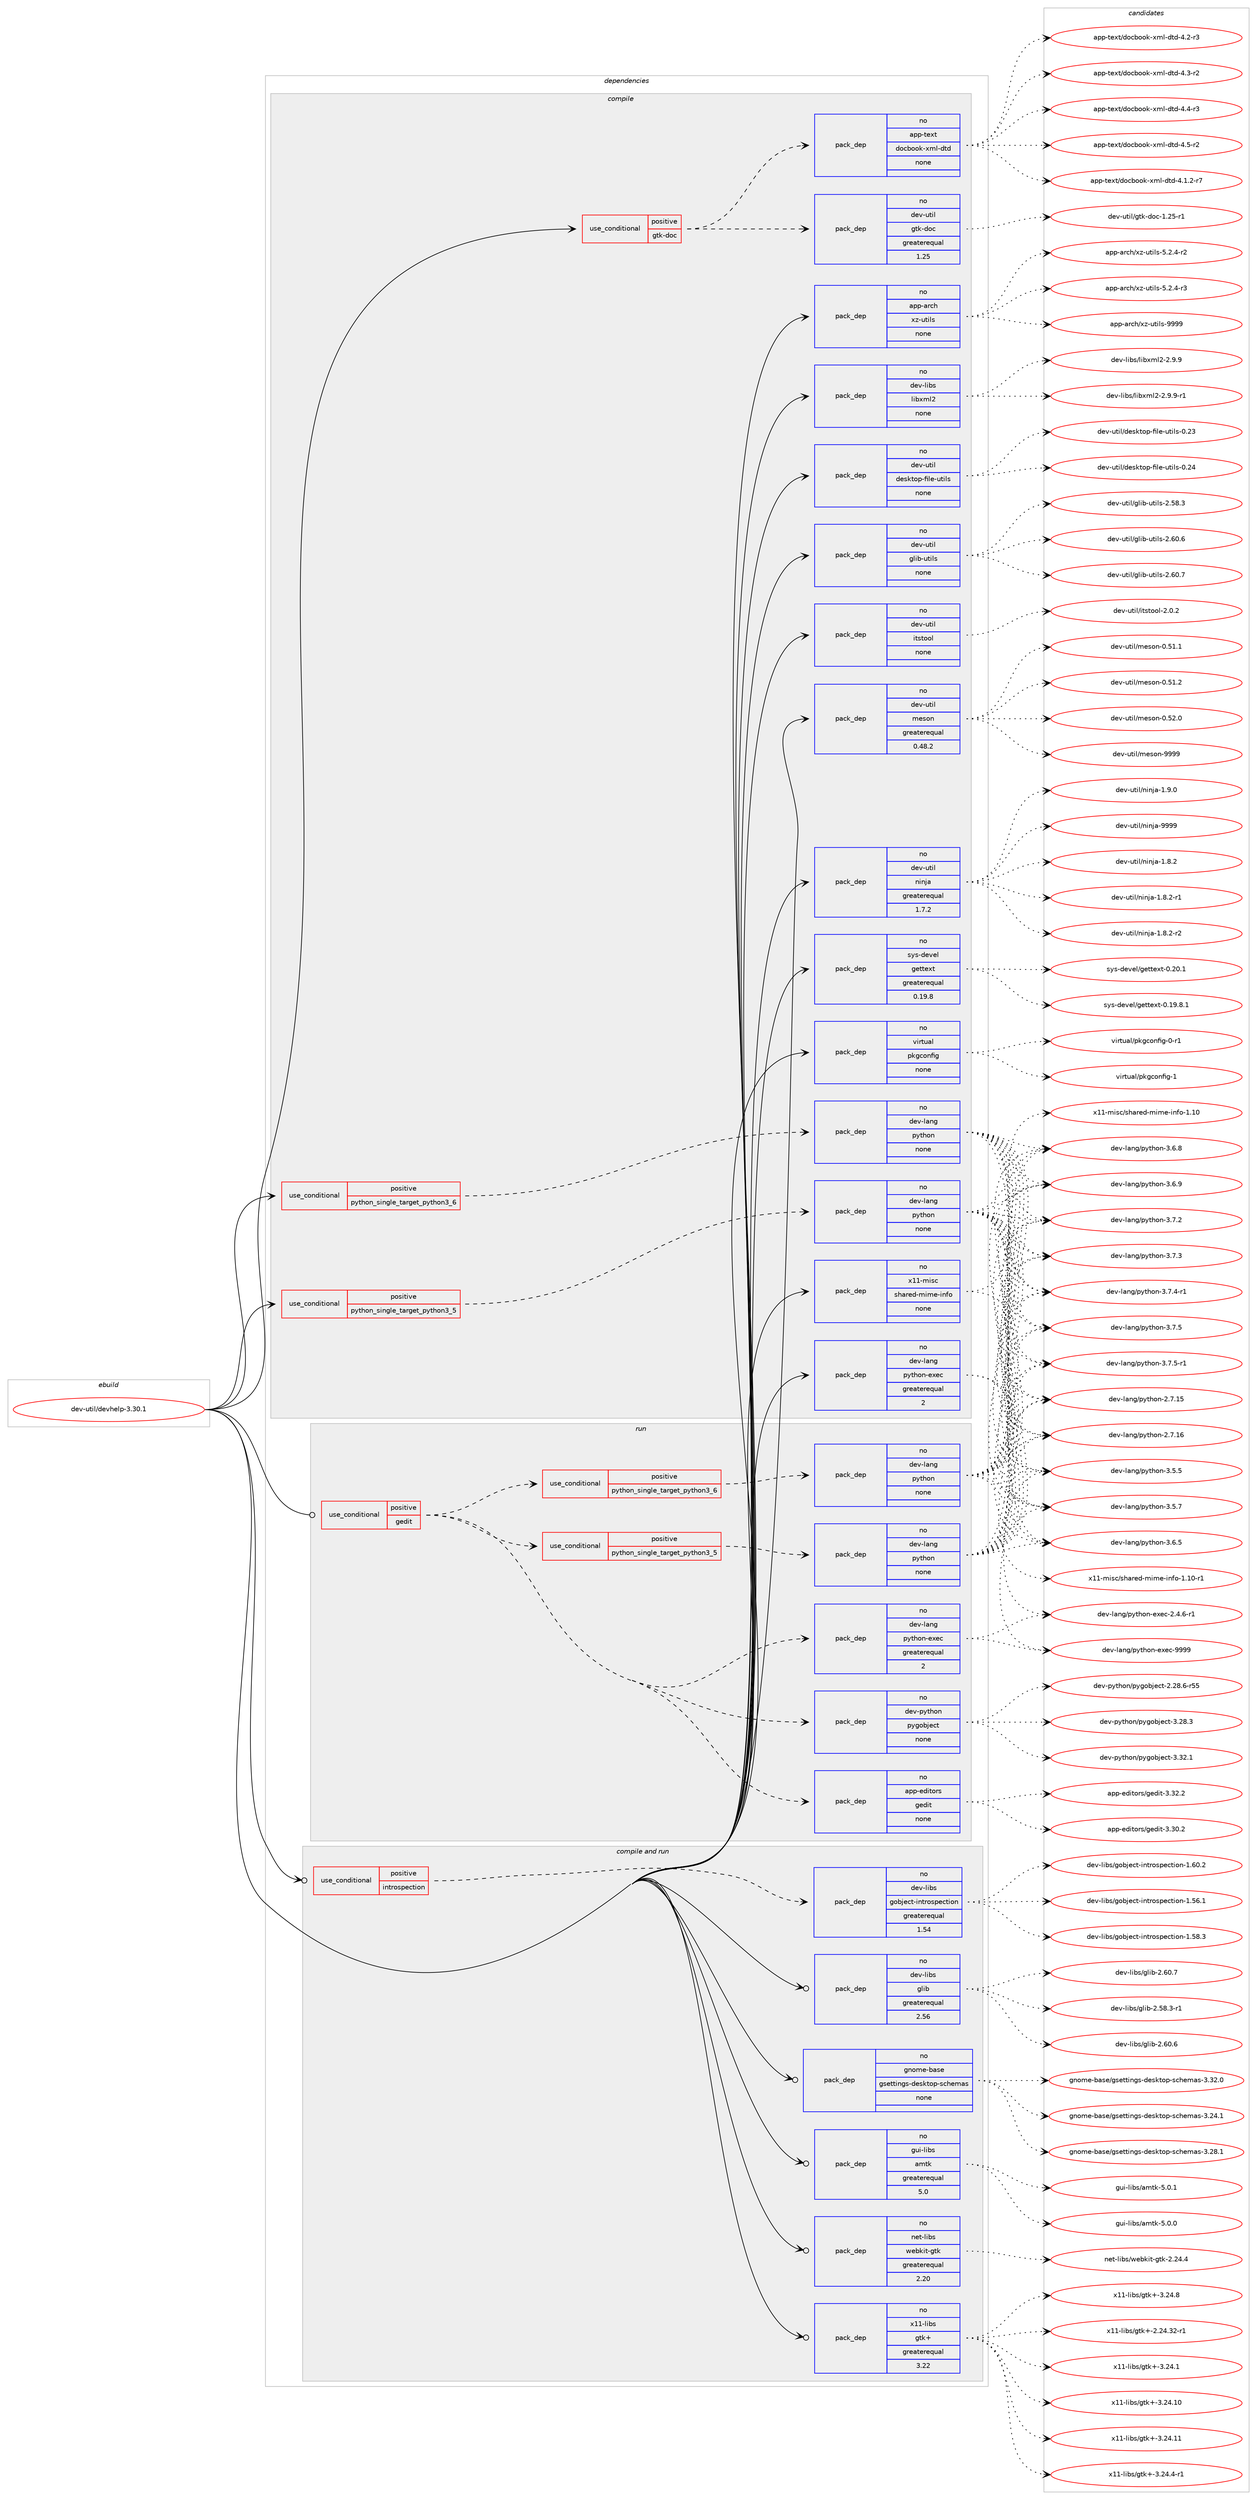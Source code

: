 digraph prolog {

# *************
# Graph options
# *************

newrank=true;
concentrate=true;
compound=true;
graph [rankdir=LR,fontname=Helvetica,fontsize=10,ranksep=1.5];#, ranksep=2.5, nodesep=0.2];
edge  [arrowhead=vee];
node  [fontname=Helvetica,fontsize=10];

# **********
# The ebuild
# **********

subgraph cluster_leftcol {
color=gray;
rank=same;
label=<<i>ebuild</i>>;
id [label="dev-util/devhelp-3.30.1", color=red, width=4, href="../dev-util/devhelp-3.30.1.svg"];
}

# ****************
# The dependencies
# ****************

subgraph cluster_midcol {
color=gray;
label=<<i>dependencies</i>>;
subgraph cluster_compile {
fillcolor="#eeeeee";
style=filled;
label=<<i>compile</i>>;
subgraph cond182442 {
dependency728200 [label=<<TABLE BORDER="0" CELLBORDER="1" CELLSPACING="0" CELLPADDING="4"><TR><TD ROWSPAN="3" CELLPADDING="10">use_conditional</TD></TR><TR><TD>positive</TD></TR><TR><TD>gtk-doc</TD></TR></TABLE>>, shape=none, color=red];
subgraph pack533631 {
dependency728201 [label=<<TABLE BORDER="0" CELLBORDER="1" CELLSPACING="0" CELLPADDING="4" WIDTH="220"><TR><TD ROWSPAN="6" CELLPADDING="30">pack_dep</TD></TR><TR><TD WIDTH="110">no</TD></TR><TR><TD>dev-util</TD></TR><TR><TD>gtk-doc</TD></TR><TR><TD>greaterequal</TD></TR><TR><TD>1.25</TD></TR></TABLE>>, shape=none, color=blue];
}
dependency728200:e -> dependency728201:w [weight=20,style="dashed",arrowhead="vee"];
subgraph pack533632 {
dependency728202 [label=<<TABLE BORDER="0" CELLBORDER="1" CELLSPACING="0" CELLPADDING="4" WIDTH="220"><TR><TD ROWSPAN="6" CELLPADDING="30">pack_dep</TD></TR><TR><TD WIDTH="110">no</TD></TR><TR><TD>app-text</TD></TR><TR><TD>docbook-xml-dtd</TD></TR><TR><TD>none</TD></TR><TR><TD></TD></TR></TABLE>>, shape=none, color=blue];
}
dependency728200:e -> dependency728202:w [weight=20,style="dashed",arrowhead="vee"];
}
id:e -> dependency728200:w [weight=20,style="solid",arrowhead="vee"];
subgraph cond182443 {
dependency728203 [label=<<TABLE BORDER="0" CELLBORDER="1" CELLSPACING="0" CELLPADDING="4"><TR><TD ROWSPAN="3" CELLPADDING="10">use_conditional</TD></TR><TR><TD>positive</TD></TR><TR><TD>python_single_target_python3_5</TD></TR></TABLE>>, shape=none, color=red];
subgraph pack533633 {
dependency728204 [label=<<TABLE BORDER="0" CELLBORDER="1" CELLSPACING="0" CELLPADDING="4" WIDTH="220"><TR><TD ROWSPAN="6" CELLPADDING="30">pack_dep</TD></TR><TR><TD WIDTH="110">no</TD></TR><TR><TD>dev-lang</TD></TR><TR><TD>python</TD></TR><TR><TD>none</TD></TR><TR><TD></TD></TR></TABLE>>, shape=none, color=blue];
}
dependency728203:e -> dependency728204:w [weight=20,style="dashed",arrowhead="vee"];
}
id:e -> dependency728203:w [weight=20,style="solid",arrowhead="vee"];
subgraph cond182444 {
dependency728205 [label=<<TABLE BORDER="0" CELLBORDER="1" CELLSPACING="0" CELLPADDING="4"><TR><TD ROWSPAN="3" CELLPADDING="10">use_conditional</TD></TR><TR><TD>positive</TD></TR><TR><TD>python_single_target_python3_6</TD></TR></TABLE>>, shape=none, color=red];
subgraph pack533634 {
dependency728206 [label=<<TABLE BORDER="0" CELLBORDER="1" CELLSPACING="0" CELLPADDING="4" WIDTH="220"><TR><TD ROWSPAN="6" CELLPADDING="30">pack_dep</TD></TR><TR><TD WIDTH="110">no</TD></TR><TR><TD>dev-lang</TD></TR><TR><TD>python</TD></TR><TR><TD>none</TD></TR><TR><TD></TD></TR></TABLE>>, shape=none, color=blue];
}
dependency728205:e -> dependency728206:w [weight=20,style="dashed",arrowhead="vee"];
}
id:e -> dependency728205:w [weight=20,style="solid",arrowhead="vee"];
subgraph pack533635 {
dependency728207 [label=<<TABLE BORDER="0" CELLBORDER="1" CELLSPACING="0" CELLPADDING="4" WIDTH="220"><TR><TD ROWSPAN="6" CELLPADDING="30">pack_dep</TD></TR><TR><TD WIDTH="110">no</TD></TR><TR><TD>app-arch</TD></TR><TR><TD>xz-utils</TD></TR><TR><TD>none</TD></TR><TR><TD></TD></TR></TABLE>>, shape=none, color=blue];
}
id:e -> dependency728207:w [weight=20,style="solid",arrowhead="vee"];
subgraph pack533636 {
dependency728208 [label=<<TABLE BORDER="0" CELLBORDER="1" CELLSPACING="0" CELLPADDING="4" WIDTH="220"><TR><TD ROWSPAN="6" CELLPADDING="30">pack_dep</TD></TR><TR><TD WIDTH="110">no</TD></TR><TR><TD>dev-lang</TD></TR><TR><TD>python-exec</TD></TR><TR><TD>greaterequal</TD></TR><TR><TD>2</TD></TR></TABLE>>, shape=none, color=blue];
}
id:e -> dependency728208:w [weight=20,style="solid",arrowhead="vee"];
subgraph pack533637 {
dependency728209 [label=<<TABLE BORDER="0" CELLBORDER="1" CELLSPACING="0" CELLPADDING="4" WIDTH="220"><TR><TD ROWSPAN="6" CELLPADDING="30">pack_dep</TD></TR><TR><TD WIDTH="110">no</TD></TR><TR><TD>dev-libs</TD></TR><TR><TD>libxml2</TD></TR><TR><TD>none</TD></TR><TR><TD></TD></TR></TABLE>>, shape=none, color=blue];
}
id:e -> dependency728209:w [weight=20,style="solid",arrowhead="vee"];
subgraph pack533638 {
dependency728210 [label=<<TABLE BORDER="0" CELLBORDER="1" CELLSPACING="0" CELLPADDING="4" WIDTH="220"><TR><TD ROWSPAN="6" CELLPADDING="30">pack_dep</TD></TR><TR><TD WIDTH="110">no</TD></TR><TR><TD>dev-util</TD></TR><TR><TD>desktop-file-utils</TD></TR><TR><TD>none</TD></TR><TR><TD></TD></TR></TABLE>>, shape=none, color=blue];
}
id:e -> dependency728210:w [weight=20,style="solid",arrowhead="vee"];
subgraph pack533639 {
dependency728211 [label=<<TABLE BORDER="0" CELLBORDER="1" CELLSPACING="0" CELLPADDING="4" WIDTH="220"><TR><TD ROWSPAN="6" CELLPADDING="30">pack_dep</TD></TR><TR><TD WIDTH="110">no</TD></TR><TR><TD>dev-util</TD></TR><TR><TD>glib-utils</TD></TR><TR><TD>none</TD></TR><TR><TD></TD></TR></TABLE>>, shape=none, color=blue];
}
id:e -> dependency728211:w [weight=20,style="solid",arrowhead="vee"];
subgraph pack533640 {
dependency728212 [label=<<TABLE BORDER="0" CELLBORDER="1" CELLSPACING="0" CELLPADDING="4" WIDTH="220"><TR><TD ROWSPAN="6" CELLPADDING="30">pack_dep</TD></TR><TR><TD WIDTH="110">no</TD></TR><TR><TD>dev-util</TD></TR><TR><TD>itstool</TD></TR><TR><TD>none</TD></TR><TR><TD></TD></TR></TABLE>>, shape=none, color=blue];
}
id:e -> dependency728212:w [weight=20,style="solid",arrowhead="vee"];
subgraph pack533641 {
dependency728213 [label=<<TABLE BORDER="0" CELLBORDER="1" CELLSPACING="0" CELLPADDING="4" WIDTH="220"><TR><TD ROWSPAN="6" CELLPADDING="30">pack_dep</TD></TR><TR><TD WIDTH="110">no</TD></TR><TR><TD>dev-util</TD></TR><TR><TD>meson</TD></TR><TR><TD>greaterequal</TD></TR><TR><TD>0.48.2</TD></TR></TABLE>>, shape=none, color=blue];
}
id:e -> dependency728213:w [weight=20,style="solid",arrowhead="vee"];
subgraph pack533642 {
dependency728214 [label=<<TABLE BORDER="0" CELLBORDER="1" CELLSPACING="0" CELLPADDING="4" WIDTH="220"><TR><TD ROWSPAN="6" CELLPADDING="30">pack_dep</TD></TR><TR><TD WIDTH="110">no</TD></TR><TR><TD>dev-util</TD></TR><TR><TD>ninja</TD></TR><TR><TD>greaterequal</TD></TR><TR><TD>1.7.2</TD></TR></TABLE>>, shape=none, color=blue];
}
id:e -> dependency728214:w [weight=20,style="solid",arrowhead="vee"];
subgraph pack533643 {
dependency728215 [label=<<TABLE BORDER="0" CELLBORDER="1" CELLSPACING="0" CELLPADDING="4" WIDTH="220"><TR><TD ROWSPAN="6" CELLPADDING="30">pack_dep</TD></TR><TR><TD WIDTH="110">no</TD></TR><TR><TD>sys-devel</TD></TR><TR><TD>gettext</TD></TR><TR><TD>greaterequal</TD></TR><TR><TD>0.19.8</TD></TR></TABLE>>, shape=none, color=blue];
}
id:e -> dependency728215:w [weight=20,style="solid",arrowhead="vee"];
subgraph pack533644 {
dependency728216 [label=<<TABLE BORDER="0" CELLBORDER="1" CELLSPACING="0" CELLPADDING="4" WIDTH="220"><TR><TD ROWSPAN="6" CELLPADDING="30">pack_dep</TD></TR><TR><TD WIDTH="110">no</TD></TR><TR><TD>virtual</TD></TR><TR><TD>pkgconfig</TD></TR><TR><TD>none</TD></TR><TR><TD></TD></TR></TABLE>>, shape=none, color=blue];
}
id:e -> dependency728216:w [weight=20,style="solid",arrowhead="vee"];
subgraph pack533645 {
dependency728217 [label=<<TABLE BORDER="0" CELLBORDER="1" CELLSPACING="0" CELLPADDING="4" WIDTH="220"><TR><TD ROWSPAN="6" CELLPADDING="30">pack_dep</TD></TR><TR><TD WIDTH="110">no</TD></TR><TR><TD>x11-misc</TD></TR><TR><TD>shared-mime-info</TD></TR><TR><TD>none</TD></TR><TR><TD></TD></TR></TABLE>>, shape=none, color=blue];
}
id:e -> dependency728217:w [weight=20,style="solid",arrowhead="vee"];
}
subgraph cluster_compileandrun {
fillcolor="#eeeeee";
style=filled;
label=<<i>compile and run</i>>;
subgraph cond182445 {
dependency728218 [label=<<TABLE BORDER="0" CELLBORDER="1" CELLSPACING="0" CELLPADDING="4"><TR><TD ROWSPAN="3" CELLPADDING="10">use_conditional</TD></TR><TR><TD>positive</TD></TR><TR><TD>introspection</TD></TR></TABLE>>, shape=none, color=red];
subgraph pack533646 {
dependency728219 [label=<<TABLE BORDER="0" CELLBORDER="1" CELLSPACING="0" CELLPADDING="4" WIDTH="220"><TR><TD ROWSPAN="6" CELLPADDING="30">pack_dep</TD></TR><TR><TD WIDTH="110">no</TD></TR><TR><TD>dev-libs</TD></TR><TR><TD>gobject-introspection</TD></TR><TR><TD>greaterequal</TD></TR><TR><TD>1.54</TD></TR></TABLE>>, shape=none, color=blue];
}
dependency728218:e -> dependency728219:w [weight=20,style="dashed",arrowhead="vee"];
}
id:e -> dependency728218:w [weight=20,style="solid",arrowhead="odotvee"];
subgraph pack533647 {
dependency728220 [label=<<TABLE BORDER="0" CELLBORDER="1" CELLSPACING="0" CELLPADDING="4" WIDTH="220"><TR><TD ROWSPAN="6" CELLPADDING="30">pack_dep</TD></TR><TR><TD WIDTH="110">no</TD></TR><TR><TD>dev-libs</TD></TR><TR><TD>glib</TD></TR><TR><TD>greaterequal</TD></TR><TR><TD>2.56</TD></TR></TABLE>>, shape=none, color=blue];
}
id:e -> dependency728220:w [weight=20,style="solid",arrowhead="odotvee"];
subgraph pack533648 {
dependency728221 [label=<<TABLE BORDER="0" CELLBORDER="1" CELLSPACING="0" CELLPADDING="4" WIDTH="220"><TR><TD ROWSPAN="6" CELLPADDING="30">pack_dep</TD></TR><TR><TD WIDTH="110">no</TD></TR><TR><TD>gnome-base</TD></TR><TR><TD>gsettings-desktop-schemas</TD></TR><TR><TD>none</TD></TR><TR><TD></TD></TR></TABLE>>, shape=none, color=blue];
}
id:e -> dependency728221:w [weight=20,style="solid",arrowhead="odotvee"];
subgraph pack533649 {
dependency728222 [label=<<TABLE BORDER="0" CELLBORDER="1" CELLSPACING="0" CELLPADDING="4" WIDTH="220"><TR><TD ROWSPAN="6" CELLPADDING="30">pack_dep</TD></TR><TR><TD WIDTH="110">no</TD></TR><TR><TD>gui-libs</TD></TR><TR><TD>amtk</TD></TR><TR><TD>greaterequal</TD></TR><TR><TD>5.0</TD></TR></TABLE>>, shape=none, color=blue];
}
id:e -> dependency728222:w [weight=20,style="solid",arrowhead="odotvee"];
subgraph pack533650 {
dependency728223 [label=<<TABLE BORDER="0" CELLBORDER="1" CELLSPACING="0" CELLPADDING="4" WIDTH="220"><TR><TD ROWSPAN="6" CELLPADDING="30">pack_dep</TD></TR><TR><TD WIDTH="110">no</TD></TR><TR><TD>net-libs</TD></TR><TR><TD>webkit-gtk</TD></TR><TR><TD>greaterequal</TD></TR><TR><TD>2.20</TD></TR></TABLE>>, shape=none, color=blue];
}
id:e -> dependency728223:w [weight=20,style="solid",arrowhead="odotvee"];
subgraph pack533651 {
dependency728224 [label=<<TABLE BORDER="0" CELLBORDER="1" CELLSPACING="0" CELLPADDING="4" WIDTH="220"><TR><TD ROWSPAN="6" CELLPADDING="30">pack_dep</TD></TR><TR><TD WIDTH="110">no</TD></TR><TR><TD>x11-libs</TD></TR><TR><TD>gtk+</TD></TR><TR><TD>greaterequal</TD></TR><TR><TD>3.22</TD></TR></TABLE>>, shape=none, color=blue];
}
id:e -> dependency728224:w [weight=20,style="solid",arrowhead="odotvee"];
}
subgraph cluster_run {
fillcolor="#eeeeee";
style=filled;
label=<<i>run</i>>;
subgraph cond182446 {
dependency728225 [label=<<TABLE BORDER="0" CELLBORDER="1" CELLSPACING="0" CELLPADDING="4"><TR><TD ROWSPAN="3" CELLPADDING="10">use_conditional</TD></TR><TR><TD>positive</TD></TR><TR><TD>gedit</TD></TR></TABLE>>, shape=none, color=red];
subgraph cond182447 {
dependency728226 [label=<<TABLE BORDER="0" CELLBORDER="1" CELLSPACING="0" CELLPADDING="4"><TR><TD ROWSPAN="3" CELLPADDING="10">use_conditional</TD></TR><TR><TD>positive</TD></TR><TR><TD>python_single_target_python3_5</TD></TR></TABLE>>, shape=none, color=red];
subgraph pack533652 {
dependency728227 [label=<<TABLE BORDER="0" CELLBORDER="1" CELLSPACING="0" CELLPADDING="4" WIDTH="220"><TR><TD ROWSPAN="6" CELLPADDING="30">pack_dep</TD></TR><TR><TD WIDTH="110">no</TD></TR><TR><TD>dev-lang</TD></TR><TR><TD>python</TD></TR><TR><TD>none</TD></TR><TR><TD></TD></TR></TABLE>>, shape=none, color=blue];
}
dependency728226:e -> dependency728227:w [weight=20,style="dashed",arrowhead="vee"];
}
dependency728225:e -> dependency728226:w [weight=20,style="dashed",arrowhead="vee"];
subgraph cond182448 {
dependency728228 [label=<<TABLE BORDER="0" CELLBORDER="1" CELLSPACING="0" CELLPADDING="4"><TR><TD ROWSPAN="3" CELLPADDING="10">use_conditional</TD></TR><TR><TD>positive</TD></TR><TR><TD>python_single_target_python3_6</TD></TR></TABLE>>, shape=none, color=red];
subgraph pack533653 {
dependency728229 [label=<<TABLE BORDER="0" CELLBORDER="1" CELLSPACING="0" CELLPADDING="4" WIDTH="220"><TR><TD ROWSPAN="6" CELLPADDING="30">pack_dep</TD></TR><TR><TD WIDTH="110">no</TD></TR><TR><TD>dev-lang</TD></TR><TR><TD>python</TD></TR><TR><TD>none</TD></TR><TR><TD></TD></TR></TABLE>>, shape=none, color=blue];
}
dependency728228:e -> dependency728229:w [weight=20,style="dashed",arrowhead="vee"];
}
dependency728225:e -> dependency728228:w [weight=20,style="dashed",arrowhead="vee"];
subgraph pack533654 {
dependency728230 [label=<<TABLE BORDER="0" CELLBORDER="1" CELLSPACING="0" CELLPADDING="4" WIDTH="220"><TR><TD ROWSPAN="6" CELLPADDING="30">pack_dep</TD></TR><TR><TD WIDTH="110">no</TD></TR><TR><TD>dev-lang</TD></TR><TR><TD>python-exec</TD></TR><TR><TD>greaterequal</TD></TR><TR><TD>2</TD></TR></TABLE>>, shape=none, color=blue];
}
dependency728225:e -> dependency728230:w [weight=20,style="dashed",arrowhead="vee"];
subgraph pack533655 {
dependency728231 [label=<<TABLE BORDER="0" CELLBORDER="1" CELLSPACING="0" CELLPADDING="4" WIDTH="220"><TR><TD ROWSPAN="6" CELLPADDING="30">pack_dep</TD></TR><TR><TD WIDTH="110">no</TD></TR><TR><TD>app-editors</TD></TR><TR><TD>gedit</TD></TR><TR><TD>none</TD></TR><TR><TD></TD></TR></TABLE>>, shape=none, color=blue];
}
dependency728225:e -> dependency728231:w [weight=20,style="dashed",arrowhead="vee"];
subgraph pack533656 {
dependency728232 [label=<<TABLE BORDER="0" CELLBORDER="1" CELLSPACING="0" CELLPADDING="4" WIDTH="220"><TR><TD ROWSPAN="6" CELLPADDING="30">pack_dep</TD></TR><TR><TD WIDTH="110">no</TD></TR><TR><TD>dev-python</TD></TR><TR><TD>pygobject</TD></TR><TR><TD>none</TD></TR><TR><TD></TD></TR></TABLE>>, shape=none, color=blue];
}
dependency728225:e -> dependency728232:w [weight=20,style="dashed",arrowhead="vee"];
}
id:e -> dependency728225:w [weight=20,style="solid",arrowhead="odot"];
}
}

# **************
# The candidates
# **************

subgraph cluster_choices {
rank=same;
color=gray;
label=<<i>candidates</i>>;

subgraph choice533631 {
color=black;
nodesep=1;
choice1001011184511711610510847103116107451001119945494650534511449 [label="dev-util/gtk-doc-1.25-r1", color=red, width=4,href="../dev-util/gtk-doc-1.25-r1.svg"];
dependency728201:e -> choice1001011184511711610510847103116107451001119945494650534511449:w [style=dotted,weight="100"];
}
subgraph choice533632 {
color=black;
nodesep=1;
choice971121124511610112011647100111999811111110745120109108451001161004552464946504511455 [label="app-text/docbook-xml-dtd-4.1.2-r7", color=red, width=4,href="../app-text/docbook-xml-dtd-4.1.2-r7.svg"];
choice97112112451161011201164710011199981111111074512010910845100116100455246504511451 [label="app-text/docbook-xml-dtd-4.2-r3", color=red, width=4,href="../app-text/docbook-xml-dtd-4.2-r3.svg"];
choice97112112451161011201164710011199981111111074512010910845100116100455246514511450 [label="app-text/docbook-xml-dtd-4.3-r2", color=red, width=4,href="../app-text/docbook-xml-dtd-4.3-r2.svg"];
choice97112112451161011201164710011199981111111074512010910845100116100455246524511451 [label="app-text/docbook-xml-dtd-4.4-r3", color=red, width=4,href="../app-text/docbook-xml-dtd-4.4-r3.svg"];
choice97112112451161011201164710011199981111111074512010910845100116100455246534511450 [label="app-text/docbook-xml-dtd-4.5-r2", color=red, width=4,href="../app-text/docbook-xml-dtd-4.5-r2.svg"];
dependency728202:e -> choice971121124511610112011647100111999811111110745120109108451001161004552464946504511455:w [style=dotted,weight="100"];
dependency728202:e -> choice97112112451161011201164710011199981111111074512010910845100116100455246504511451:w [style=dotted,weight="100"];
dependency728202:e -> choice97112112451161011201164710011199981111111074512010910845100116100455246514511450:w [style=dotted,weight="100"];
dependency728202:e -> choice97112112451161011201164710011199981111111074512010910845100116100455246524511451:w [style=dotted,weight="100"];
dependency728202:e -> choice97112112451161011201164710011199981111111074512010910845100116100455246534511450:w [style=dotted,weight="100"];
}
subgraph choice533633 {
color=black;
nodesep=1;
choice10010111845108971101034711212111610411111045504655464953 [label="dev-lang/python-2.7.15", color=red, width=4,href="../dev-lang/python-2.7.15.svg"];
choice10010111845108971101034711212111610411111045504655464954 [label="dev-lang/python-2.7.16", color=red, width=4,href="../dev-lang/python-2.7.16.svg"];
choice100101118451089711010347112121116104111110455146534653 [label="dev-lang/python-3.5.5", color=red, width=4,href="../dev-lang/python-3.5.5.svg"];
choice100101118451089711010347112121116104111110455146534655 [label="dev-lang/python-3.5.7", color=red, width=4,href="../dev-lang/python-3.5.7.svg"];
choice100101118451089711010347112121116104111110455146544653 [label="dev-lang/python-3.6.5", color=red, width=4,href="../dev-lang/python-3.6.5.svg"];
choice100101118451089711010347112121116104111110455146544656 [label="dev-lang/python-3.6.8", color=red, width=4,href="../dev-lang/python-3.6.8.svg"];
choice100101118451089711010347112121116104111110455146544657 [label="dev-lang/python-3.6.9", color=red, width=4,href="../dev-lang/python-3.6.9.svg"];
choice100101118451089711010347112121116104111110455146554650 [label="dev-lang/python-3.7.2", color=red, width=4,href="../dev-lang/python-3.7.2.svg"];
choice100101118451089711010347112121116104111110455146554651 [label="dev-lang/python-3.7.3", color=red, width=4,href="../dev-lang/python-3.7.3.svg"];
choice1001011184510897110103471121211161041111104551465546524511449 [label="dev-lang/python-3.7.4-r1", color=red, width=4,href="../dev-lang/python-3.7.4-r1.svg"];
choice100101118451089711010347112121116104111110455146554653 [label="dev-lang/python-3.7.5", color=red, width=4,href="../dev-lang/python-3.7.5.svg"];
choice1001011184510897110103471121211161041111104551465546534511449 [label="dev-lang/python-3.7.5-r1", color=red, width=4,href="../dev-lang/python-3.7.5-r1.svg"];
dependency728204:e -> choice10010111845108971101034711212111610411111045504655464953:w [style=dotted,weight="100"];
dependency728204:e -> choice10010111845108971101034711212111610411111045504655464954:w [style=dotted,weight="100"];
dependency728204:e -> choice100101118451089711010347112121116104111110455146534653:w [style=dotted,weight="100"];
dependency728204:e -> choice100101118451089711010347112121116104111110455146534655:w [style=dotted,weight="100"];
dependency728204:e -> choice100101118451089711010347112121116104111110455146544653:w [style=dotted,weight="100"];
dependency728204:e -> choice100101118451089711010347112121116104111110455146544656:w [style=dotted,weight="100"];
dependency728204:e -> choice100101118451089711010347112121116104111110455146544657:w [style=dotted,weight="100"];
dependency728204:e -> choice100101118451089711010347112121116104111110455146554650:w [style=dotted,weight="100"];
dependency728204:e -> choice100101118451089711010347112121116104111110455146554651:w [style=dotted,weight="100"];
dependency728204:e -> choice1001011184510897110103471121211161041111104551465546524511449:w [style=dotted,weight="100"];
dependency728204:e -> choice100101118451089711010347112121116104111110455146554653:w [style=dotted,weight="100"];
dependency728204:e -> choice1001011184510897110103471121211161041111104551465546534511449:w [style=dotted,weight="100"];
}
subgraph choice533634 {
color=black;
nodesep=1;
choice10010111845108971101034711212111610411111045504655464953 [label="dev-lang/python-2.7.15", color=red, width=4,href="../dev-lang/python-2.7.15.svg"];
choice10010111845108971101034711212111610411111045504655464954 [label="dev-lang/python-2.7.16", color=red, width=4,href="../dev-lang/python-2.7.16.svg"];
choice100101118451089711010347112121116104111110455146534653 [label="dev-lang/python-3.5.5", color=red, width=4,href="../dev-lang/python-3.5.5.svg"];
choice100101118451089711010347112121116104111110455146534655 [label="dev-lang/python-3.5.7", color=red, width=4,href="../dev-lang/python-3.5.7.svg"];
choice100101118451089711010347112121116104111110455146544653 [label="dev-lang/python-3.6.5", color=red, width=4,href="../dev-lang/python-3.6.5.svg"];
choice100101118451089711010347112121116104111110455146544656 [label="dev-lang/python-3.6.8", color=red, width=4,href="../dev-lang/python-3.6.8.svg"];
choice100101118451089711010347112121116104111110455146544657 [label="dev-lang/python-3.6.9", color=red, width=4,href="../dev-lang/python-3.6.9.svg"];
choice100101118451089711010347112121116104111110455146554650 [label="dev-lang/python-3.7.2", color=red, width=4,href="../dev-lang/python-3.7.2.svg"];
choice100101118451089711010347112121116104111110455146554651 [label="dev-lang/python-3.7.3", color=red, width=4,href="../dev-lang/python-3.7.3.svg"];
choice1001011184510897110103471121211161041111104551465546524511449 [label="dev-lang/python-3.7.4-r1", color=red, width=4,href="../dev-lang/python-3.7.4-r1.svg"];
choice100101118451089711010347112121116104111110455146554653 [label="dev-lang/python-3.7.5", color=red, width=4,href="../dev-lang/python-3.7.5.svg"];
choice1001011184510897110103471121211161041111104551465546534511449 [label="dev-lang/python-3.7.5-r1", color=red, width=4,href="../dev-lang/python-3.7.5-r1.svg"];
dependency728206:e -> choice10010111845108971101034711212111610411111045504655464953:w [style=dotted,weight="100"];
dependency728206:e -> choice10010111845108971101034711212111610411111045504655464954:w [style=dotted,weight="100"];
dependency728206:e -> choice100101118451089711010347112121116104111110455146534653:w [style=dotted,weight="100"];
dependency728206:e -> choice100101118451089711010347112121116104111110455146534655:w [style=dotted,weight="100"];
dependency728206:e -> choice100101118451089711010347112121116104111110455146544653:w [style=dotted,weight="100"];
dependency728206:e -> choice100101118451089711010347112121116104111110455146544656:w [style=dotted,weight="100"];
dependency728206:e -> choice100101118451089711010347112121116104111110455146544657:w [style=dotted,weight="100"];
dependency728206:e -> choice100101118451089711010347112121116104111110455146554650:w [style=dotted,weight="100"];
dependency728206:e -> choice100101118451089711010347112121116104111110455146554651:w [style=dotted,weight="100"];
dependency728206:e -> choice1001011184510897110103471121211161041111104551465546524511449:w [style=dotted,weight="100"];
dependency728206:e -> choice100101118451089711010347112121116104111110455146554653:w [style=dotted,weight="100"];
dependency728206:e -> choice1001011184510897110103471121211161041111104551465546534511449:w [style=dotted,weight="100"];
}
subgraph choice533635 {
color=black;
nodesep=1;
choice9711211245971149910447120122451171161051081154553465046524511450 [label="app-arch/xz-utils-5.2.4-r2", color=red, width=4,href="../app-arch/xz-utils-5.2.4-r2.svg"];
choice9711211245971149910447120122451171161051081154553465046524511451 [label="app-arch/xz-utils-5.2.4-r3", color=red, width=4,href="../app-arch/xz-utils-5.2.4-r3.svg"];
choice9711211245971149910447120122451171161051081154557575757 [label="app-arch/xz-utils-9999", color=red, width=4,href="../app-arch/xz-utils-9999.svg"];
dependency728207:e -> choice9711211245971149910447120122451171161051081154553465046524511450:w [style=dotted,weight="100"];
dependency728207:e -> choice9711211245971149910447120122451171161051081154553465046524511451:w [style=dotted,weight="100"];
dependency728207:e -> choice9711211245971149910447120122451171161051081154557575757:w [style=dotted,weight="100"];
}
subgraph choice533636 {
color=black;
nodesep=1;
choice10010111845108971101034711212111610411111045101120101994550465246544511449 [label="dev-lang/python-exec-2.4.6-r1", color=red, width=4,href="../dev-lang/python-exec-2.4.6-r1.svg"];
choice10010111845108971101034711212111610411111045101120101994557575757 [label="dev-lang/python-exec-9999", color=red, width=4,href="../dev-lang/python-exec-9999.svg"];
dependency728208:e -> choice10010111845108971101034711212111610411111045101120101994550465246544511449:w [style=dotted,weight="100"];
dependency728208:e -> choice10010111845108971101034711212111610411111045101120101994557575757:w [style=dotted,weight="100"];
}
subgraph choice533637 {
color=black;
nodesep=1;
choice1001011184510810598115471081059812010910850455046574657 [label="dev-libs/libxml2-2.9.9", color=red, width=4,href="../dev-libs/libxml2-2.9.9.svg"];
choice10010111845108105981154710810598120109108504550465746574511449 [label="dev-libs/libxml2-2.9.9-r1", color=red, width=4,href="../dev-libs/libxml2-2.9.9-r1.svg"];
dependency728209:e -> choice1001011184510810598115471081059812010910850455046574657:w [style=dotted,weight="100"];
dependency728209:e -> choice10010111845108105981154710810598120109108504550465746574511449:w [style=dotted,weight="100"];
}
subgraph choice533638 {
color=black;
nodesep=1;
choice100101118451171161051084710010111510711611111245102105108101451171161051081154548465051 [label="dev-util/desktop-file-utils-0.23", color=red, width=4,href="../dev-util/desktop-file-utils-0.23.svg"];
choice100101118451171161051084710010111510711611111245102105108101451171161051081154548465052 [label="dev-util/desktop-file-utils-0.24", color=red, width=4,href="../dev-util/desktop-file-utils-0.24.svg"];
dependency728210:e -> choice100101118451171161051084710010111510711611111245102105108101451171161051081154548465051:w [style=dotted,weight="100"];
dependency728210:e -> choice100101118451171161051084710010111510711611111245102105108101451171161051081154548465052:w [style=dotted,weight="100"];
}
subgraph choice533639 {
color=black;
nodesep=1;
choice1001011184511711610510847103108105984511711610510811545504653564651 [label="dev-util/glib-utils-2.58.3", color=red, width=4,href="../dev-util/glib-utils-2.58.3.svg"];
choice1001011184511711610510847103108105984511711610510811545504654484654 [label="dev-util/glib-utils-2.60.6", color=red, width=4,href="../dev-util/glib-utils-2.60.6.svg"];
choice1001011184511711610510847103108105984511711610510811545504654484655 [label="dev-util/glib-utils-2.60.7", color=red, width=4,href="../dev-util/glib-utils-2.60.7.svg"];
dependency728211:e -> choice1001011184511711610510847103108105984511711610510811545504653564651:w [style=dotted,weight="100"];
dependency728211:e -> choice1001011184511711610510847103108105984511711610510811545504654484654:w [style=dotted,weight="100"];
dependency728211:e -> choice1001011184511711610510847103108105984511711610510811545504654484655:w [style=dotted,weight="100"];
}
subgraph choice533640 {
color=black;
nodesep=1;
choice1001011184511711610510847105116115116111111108455046484650 [label="dev-util/itstool-2.0.2", color=red, width=4,href="../dev-util/itstool-2.0.2.svg"];
dependency728212:e -> choice1001011184511711610510847105116115116111111108455046484650:w [style=dotted,weight="100"];
}
subgraph choice533641 {
color=black;
nodesep=1;
choice100101118451171161051084710910111511111045484653494649 [label="dev-util/meson-0.51.1", color=red, width=4,href="../dev-util/meson-0.51.1.svg"];
choice100101118451171161051084710910111511111045484653494650 [label="dev-util/meson-0.51.2", color=red, width=4,href="../dev-util/meson-0.51.2.svg"];
choice100101118451171161051084710910111511111045484653504648 [label="dev-util/meson-0.52.0", color=red, width=4,href="../dev-util/meson-0.52.0.svg"];
choice10010111845117116105108471091011151111104557575757 [label="dev-util/meson-9999", color=red, width=4,href="../dev-util/meson-9999.svg"];
dependency728213:e -> choice100101118451171161051084710910111511111045484653494649:w [style=dotted,weight="100"];
dependency728213:e -> choice100101118451171161051084710910111511111045484653494650:w [style=dotted,weight="100"];
dependency728213:e -> choice100101118451171161051084710910111511111045484653504648:w [style=dotted,weight="100"];
dependency728213:e -> choice10010111845117116105108471091011151111104557575757:w [style=dotted,weight="100"];
}
subgraph choice533642 {
color=black;
nodesep=1;
choice100101118451171161051084711010511010697454946564650 [label="dev-util/ninja-1.8.2", color=red, width=4,href="../dev-util/ninja-1.8.2.svg"];
choice1001011184511711610510847110105110106974549465646504511449 [label="dev-util/ninja-1.8.2-r1", color=red, width=4,href="../dev-util/ninja-1.8.2-r1.svg"];
choice1001011184511711610510847110105110106974549465646504511450 [label="dev-util/ninja-1.8.2-r2", color=red, width=4,href="../dev-util/ninja-1.8.2-r2.svg"];
choice100101118451171161051084711010511010697454946574648 [label="dev-util/ninja-1.9.0", color=red, width=4,href="../dev-util/ninja-1.9.0.svg"];
choice1001011184511711610510847110105110106974557575757 [label="dev-util/ninja-9999", color=red, width=4,href="../dev-util/ninja-9999.svg"];
dependency728214:e -> choice100101118451171161051084711010511010697454946564650:w [style=dotted,weight="100"];
dependency728214:e -> choice1001011184511711610510847110105110106974549465646504511449:w [style=dotted,weight="100"];
dependency728214:e -> choice1001011184511711610510847110105110106974549465646504511450:w [style=dotted,weight="100"];
dependency728214:e -> choice100101118451171161051084711010511010697454946574648:w [style=dotted,weight="100"];
dependency728214:e -> choice1001011184511711610510847110105110106974557575757:w [style=dotted,weight="100"];
}
subgraph choice533643 {
color=black;
nodesep=1;
choice1151211154510010111810110847103101116116101120116454846495746564649 [label="sys-devel/gettext-0.19.8.1", color=red, width=4,href="../sys-devel/gettext-0.19.8.1.svg"];
choice115121115451001011181011084710310111611610112011645484650484649 [label="sys-devel/gettext-0.20.1", color=red, width=4,href="../sys-devel/gettext-0.20.1.svg"];
dependency728215:e -> choice1151211154510010111810110847103101116116101120116454846495746564649:w [style=dotted,weight="100"];
dependency728215:e -> choice115121115451001011181011084710310111611610112011645484650484649:w [style=dotted,weight="100"];
}
subgraph choice533644 {
color=black;
nodesep=1;
choice11810511411611797108471121071039911111010210510345484511449 [label="virtual/pkgconfig-0-r1", color=red, width=4,href="../virtual/pkgconfig-0-r1.svg"];
choice1181051141161179710847112107103991111101021051034549 [label="virtual/pkgconfig-1", color=red, width=4,href="../virtual/pkgconfig-1.svg"];
dependency728216:e -> choice11810511411611797108471121071039911111010210510345484511449:w [style=dotted,weight="100"];
dependency728216:e -> choice1181051141161179710847112107103991111101021051034549:w [style=dotted,weight="100"];
}
subgraph choice533645 {
color=black;
nodesep=1;
choice12049494510910511599471151049711410110045109105109101451051101021114549464948 [label="x11-misc/shared-mime-info-1.10", color=red, width=4,href="../x11-misc/shared-mime-info-1.10.svg"];
choice120494945109105115994711510497114101100451091051091014510511010211145494649484511449 [label="x11-misc/shared-mime-info-1.10-r1", color=red, width=4,href="../x11-misc/shared-mime-info-1.10-r1.svg"];
dependency728217:e -> choice12049494510910511599471151049711410110045109105109101451051101021114549464948:w [style=dotted,weight="100"];
dependency728217:e -> choice120494945109105115994711510497114101100451091051091014510511010211145494649484511449:w [style=dotted,weight="100"];
}
subgraph choice533646 {
color=black;
nodesep=1;
choice1001011184510810598115471031119810610199116451051101161141111151121019911610511111045494653544649 [label="dev-libs/gobject-introspection-1.56.1", color=red, width=4,href="../dev-libs/gobject-introspection-1.56.1.svg"];
choice1001011184510810598115471031119810610199116451051101161141111151121019911610511111045494653564651 [label="dev-libs/gobject-introspection-1.58.3", color=red, width=4,href="../dev-libs/gobject-introspection-1.58.3.svg"];
choice1001011184510810598115471031119810610199116451051101161141111151121019911610511111045494654484650 [label="dev-libs/gobject-introspection-1.60.2", color=red, width=4,href="../dev-libs/gobject-introspection-1.60.2.svg"];
dependency728219:e -> choice1001011184510810598115471031119810610199116451051101161141111151121019911610511111045494653544649:w [style=dotted,weight="100"];
dependency728219:e -> choice1001011184510810598115471031119810610199116451051101161141111151121019911610511111045494653564651:w [style=dotted,weight="100"];
dependency728219:e -> choice1001011184510810598115471031119810610199116451051101161141111151121019911610511111045494654484650:w [style=dotted,weight="100"];
}
subgraph choice533647 {
color=black;
nodesep=1;
choice10010111845108105981154710310810598455046535646514511449 [label="dev-libs/glib-2.58.3-r1", color=red, width=4,href="../dev-libs/glib-2.58.3-r1.svg"];
choice1001011184510810598115471031081059845504654484654 [label="dev-libs/glib-2.60.6", color=red, width=4,href="../dev-libs/glib-2.60.6.svg"];
choice1001011184510810598115471031081059845504654484655 [label="dev-libs/glib-2.60.7", color=red, width=4,href="../dev-libs/glib-2.60.7.svg"];
dependency728220:e -> choice10010111845108105981154710310810598455046535646514511449:w [style=dotted,weight="100"];
dependency728220:e -> choice1001011184510810598115471031081059845504654484654:w [style=dotted,weight="100"];
dependency728220:e -> choice1001011184510810598115471031081059845504654484655:w [style=dotted,weight="100"];
}
subgraph choice533648 {
color=black;
nodesep=1;
choice103110111109101459897115101471031151011161161051101031154510010111510711611111245115991041011099711545514650524649 [label="gnome-base/gsettings-desktop-schemas-3.24.1", color=red, width=4,href="../gnome-base/gsettings-desktop-schemas-3.24.1.svg"];
choice103110111109101459897115101471031151011161161051101031154510010111510711611111245115991041011099711545514650564649 [label="gnome-base/gsettings-desktop-schemas-3.28.1", color=red, width=4,href="../gnome-base/gsettings-desktop-schemas-3.28.1.svg"];
choice103110111109101459897115101471031151011161161051101031154510010111510711611111245115991041011099711545514651504648 [label="gnome-base/gsettings-desktop-schemas-3.32.0", color=red, width=4,href="../gnome-base/gsettings-desktop-schemas-3.32.0.svg"];
dependency728221:e -> choice103110111109101459897115101471031151011161161051101031154510010111510711611111245115991041011099711545514650524649:w [style=dotted,weight="100"];
dependency728221:e -> choice103110111109101459897115101471031151011161161051101031154510010111510711611111245115991041011099711545514650564649:w [style=dotted,weight="100"];
dependency728221:e -> choice103110111109101459897115101471031151011161161051101031154510010111510711611111245115991041011099711545514651504648:w [style=dotted,weight="100"];
}
subgraph choice533649 {
color=black;
nodesep=1;
choice10311710545108105981154797109116107455346484648 [label="gui-libs/amtk-5.0.0", color=red, width=4,href="../gui-libs/amtk-5.0.0.svg"];
choice10311710545108105981154797109116107455346484649 [label="gui-libs/amtk-5.0.1", color=red, width=4,href="../gui-libs/amtk-5.0.1.svg"];
dependency728222:e -> choice10311710545108105981154797109116107455346484648:w [style=dotted,weight="100"];
dependency728222:e -> choice10311710545108105981154797109116107455346484649:w [style=dotted,weight="100"];
}
subgraph choice533650 {
color=black;
nodesep=1;
choice110101116451081059811547119101981071051164510311610745504650524652 [label="net-libs/webkit-gtk-2.24.4", color=red, width=4,href="../net-libs/webkit-gtk-2.24.4.svg"];
dependency728223:e -> choice110101116451081059811547119101981071051164510311610745504650524652:w [style=dotted,weight="100"];
}
subgraph choice533651 {
color=black;
nodesep=1;
choice12049494510810598115471031161074345504650524651504511449 [label="x11-libs/gtk+-2.24.32-r1", color=red, width=4,href="../x11-libs/gtk+-2.24.32-r1.svg"];
choice12049494510810598115471031161074345514650524649 [label="x11-libs/gtk+-3.24.1", color=red, width=4,href="../x11-libs/gtk+-3.24.1.svg"];
choice1204949451081059811547103116107434551465052464948 [label="x11-libs/gtk+-3.24.10", color=red, width=4,href="../x11-libs/gtk+-3.24.10.svg"];
choice1204949451081059811547103116107434551465052464949 [label="x11-libs/gtk+-3.24.11", color=red, width=4,href="../x11-libs/gtk+-3.24.11.svg"];
choice120494945108105981154710311610743455146505246524511449 [label="x11-libs/gtk+-3.24.4-r1", color=red, width=4,href="../x11-libs/gtk+-3.24.4-r1.svg"];
choice12049494510810598115471031161074345514650524656 [label="x11-libs/gtk+-3.24.8", color=red, width=4,href="../x11-libs/gtk+-3.24.8.svg"];
dependency728224:e -> choice12049494510810598115471031161074345504650524651504511449:w [style=dotted,weight="100"];
dependency728224:e -> choice12049494510810598115471031161074345514650524649:w [style=dotted,weight="100"];
dependency728224:e -> choice1204949451081059811547103116107434551465052464948:w [style=dotted,weight="100"];
dependency728224:e -> choice1204949451081059811547103116107434551465052464949:w [style=dotted,weight="100"];
dependency728224:e -> choice120494945108105981154710311610743455146505246524511449:w [style=dotted,weight="100"];
dependency728224:e -> choice12049494510810598115471031161074345514650524656:w [style=dotted,weight="100"];
}
subgraph choice533652 {
color=black;
nodesep=1;
choice10010111845108971101034711212111610411111045504655464953 [label="dev-lang/python-2.7.15", color=red, width=4,href="../dev-lang/python-2.7.15.svg"];
choice10010111845108971101034711212111610411111045504655464954 [label="dev-lang/python-2.7.16", color=red, width=4,href="../dev-lang/python-2.7.16.svg"];
choice100101118451089711010347112121116104111110455146534653 [label="dev-lang/python-3.5.5", color=red, width=4,href="../dev-lang/python-3.5.5.svg"];
choice100101118451089711010347112121116104111110455146534655 [label="dev-lang/python-3.5.7", color=red, width=4,href="../dev-lang/python-3.5.7.svg"];
choice100101118451089711010347112121116104111110455146544653 [label="dev-lang/python-3.6.5", color=red, width=4,href="../dev-lang/python-3.6.5.svg"];
choice100101118451089711010347112121116104111110455146544656 [label="dev-lang/python-3.6.8", color=red, width=4,href="../dev-lang/python-3.6.8.svg"];
choice100101118451089711010347112121116104111110455146544657 [label="dev-lang/python-3.6.9", color=red, width=4,href="../dev-lang/python-3.6.9.svg"];
choice100101118451089711010347112121116104111110455146554650 [label="dev-lang/python-3.7.2", color=red, width=4,href="../dev-lang/python-3.7.2.svg"];
choice100101118451089711010347112121116104111110455146554651 [label="dev-lang/python-3.7.3", color=red, width=4,href="../dev-lang/python-3.7.3.svg"];
choice1001011184510897110103471121211161041111104551465546524511449 [label="dev-lang/python-3.7.4-r1", color=red, width=4,href="../dev-lang/python-3.7.4-r1.svg"];
choice100101118451089711010347112121116104111110455146554653 [label="dev-lang/python-3.7.5", color=red, width=4,href="../dev-lang/python-3.7.5.svg"];
choice1001011184510897110103471121211161041111104551465546534511449 [label="dev-lang/python-3.7.5-r1", color=red, width=4,href="../dev-lang/python-3.7.5-r1.svg"];
dependency728227:e -> choice10010111845108971101034711212111610411111045504655464953:w [style=dotted,weight="100"];
dependency728227:e -> choice10010111845108971101034711212111610411111045504655464954:w [style=dotted,weight="100"];
dependency728227:e -> choice100101118451089711010347112121116104111110455146534653:w [style=dotted,weight="100"];
dependency728227:e -> choice100101118451089711010347112121116104111110455146534655:w [style=dotted,weight="100"];
dependency728227:e -> choice100101118451089711010347112121116104111110455146544653:w [style=dotted,weight="100"];
dependency728227:e -> choice100101118451089711010347112121116104111110455146544656:w [style=dotted,weight="100"];
dependency728227:e -> choice100101118451089711010347112121116104111110455146544657:w [style=dotted,weight="100"];
dependency728227:e -> choice100101118451089711010347112121116104111110455146554650:w [style=dotted,weight="100"];
dependency728227:e -> choice100101118451089711010347112121116104111110455146554651:w [style=dotted,weight="100"];
dependency728227:e -> choice1001011184510897110103471121211161041111104551465546524511449:w [style=dotted,weight="100"];
dependency728227:e -> choice100101118451089711010347112121116104111110455146554653:w [style=dotted,weight="100"];
dependency728227:e -> choice1001011184510897110103471121211161041111104551465546534511449:w [style=dotted,weight="100"];
}
subgraph choice533653 {
color=black;
nodesep=1;
choice10010111845108971101034711212111610411111045504655464953 [label="dev-lang/python-2.7.15", color=red, width=4,href="../dev-lang/python-2.7.15.svg"];
choice10010111845108971101034711212111610411111045504655464954 [label="dev-lang/python-2.7.16", color=red, width=4,href="../dev-lang/python-2.7.16.svg"];
choice100101118451089711010347112121116104111110455146534653 [label="dev-lang/python-3.5.5", color=red, width=4,href="../dev-lang/python-3.5.5.svg"];
choice100101118451089711010347112121116104111110455146534655 [label="dev-lang/python-3.5.7", color=red, width=4,href="../dev-lang/python-3.5.7.svg"];
choice100101118451089711010347112121116104111110455146544653 [label="dev-lang/python-3.6.5", color=red, width=4,href="../dev-lang/python-3.6.5.svg"];
choice100101118451089711010347112121116104111110455146544656 [label="dev-lang/python-3.6.8", color=red, width=4,href="../dev-lang/python-3.6.8.svg"];
choice100101118451089711010347112121116104111110455146544657 [label="dev-lang/python-3.6.9", color=red, width=4,href="../dev-lang/python-3.6.9.svg"];
choice100101118451089711010347112121116104111110455146554650 [label="dev-lang/python-3.7.2", color=red, width=4,href="../dev-lang/python-3.7.2.svg"];
choice100101118451089711010347112121116104111110455146554651 [label="dev-lang/python-3.7.3", color=red, width=4,href="../dev-lang/python-3.7.3.svg"];
choice1001011184510897110103471121211161041111104551465546524511449 [label="dev-lang/python-3.7.4-r1", color=red, width=4,href="../dev-lang/python-3.7.4-r1.svg"];
choice100101118451089711010347112121116104111110455146554653 [label="dev-lang/python-3.7.5", color=red, width=4,href="../dev-lang/python-3.7.5.svg"];
choice1001011184510897110103471121211161041111104551465546534511449 [label="dev-lang/python-3.7.5-r1", color=red, width=4,href="../dev-lang/python-3.7.5-r1.svg"];
dependency728229:e -> choice10010111845108971101034711212111610411111045504655464953:w [style=dotted,weight="100"];
dependency728229:e -> choice10010111845108971101034711212111610411111045504655464954:w [style=dotted,weight="100"];
dependency728229:e -> choice100101118451089711010347112121116104111110455146534653:w [style=dotted,weight="100"];
dependency728229:e -> choice100101118451089711010347112121116104111110455146534655:w [style=dotted,weight="100"];
dependency728229:e -> choice100101118451089711010347112121116104111110455146544653:w [style=dotted,weight="100"];
dependency728229:e -> choice100101118451089711010347112121116104111110455146544656:w [style=dotted,weight="100"];
dependency728229:e -> choice100101118451089711010347112121116104111110455146544657:w [style=dotted,weight="100"];
dependency728229:e -> choice100101118451089711010347112121116104111110455146554650:w [style=dotted,weight="100"];
dependency728229:e -> choice100101118451089711010347112121116104111110455146554651:w [style=dotted,weight="100"];
dependency728229:e -> choice1001011184510897110103471121211161041111104551465546524511449:w [style=dotted,weight="100"];
dependency728229:e -> choice100101118451089711010347112121116104111110455146554653:w [style=dotted,weight="100"];
dependency728229:e -> choice1001011184510897110103471121211161041111104551465546534511449:w [style=dotted,weight="100"];
}
subgraph choice533654 {
color=black;
nodesep=1;
choice10010111845108971101034711212111610411111045101120101994550465246544511449 [label="dev-lang/python-exec-2.4.6-r1", color=red, width=4,href="../dev-lang/python-exec-2.4.6-r1.svg"];
choice10010111845108971101034711212111610411111045101120101994557575757 [label="dev-lang/python-exec-9999", color=red, width=4,href="../dev-lang/python-exec-9999.svg"];
dependency728230:e -> choice10010111845108971101034711212111610411111045101120101994550465246544511449:w [style=dotted,weight="100"];
dependency728230:e -> choice10010111845108971101034711212111610411111045101120101994557575757:w [style=dotted,weight="100"];
}
subgraph choice533655 {
color=black;
nodesep=1;
choice97112112451011001051161111141154710310110010511645514651484650 [label="app-editors/gedit-3.30.2", color=red, width=4,href="../app-editors/gedit-3.30.2.svg"];
choice97112112451011001051161111141154710310110010511645514651504650 [label="app-editors/gedit-3.32.2", color=red, width=4,href="../app-editors/gedit-3.32.2.svg"];
dependency728231:e -> choice97112112451011001051161111141154710310110010511645514651484650:w [style=dotted,weight="100"];
dependency728231:e -> choice97112112451011001051161111141154710310110010511645514651504650:w [style=dotted,weight="100"];
}
subgraph choice533656 {
color=black;
nodesep=1;
choice1001011184511212111610411111047112121103111981061019911645504650564654451145353 [label="dev-python/pygobject-2.28.6-r55", color=red, width=4,href="../dev-python/pygobject-2.28.6-r55.svg"];
choice1001011184511212111610411111047112121103111981061019911645514650564651 [label="dev-python/pygobject-3.28.3", color=red, width=4,href="../dev-python/pygobject-3.28.3.svg"];
choice1001011184511212111610411111047112121103111981061019911645514651504649 [label="dev-python/pygobject-3.32.1", color=red, width=4,href="../dev-python/pygobject-3.32.1.svg"];
dependency728232:e -> choice1001011184511212111610411111047112121103111981061019911645504650564654451145353:w [style=dotted,weight="100"];
dependency728232:e -> choice1001011184511212111610411111047112121103111981061019911645514650564651:w [style=dotted,weight="100"];
dependency728232:e -> choice1001011184511212111610411111047112121103111981061019911645514651504649:w [style=dotted,weight="100"];
}
}

}
